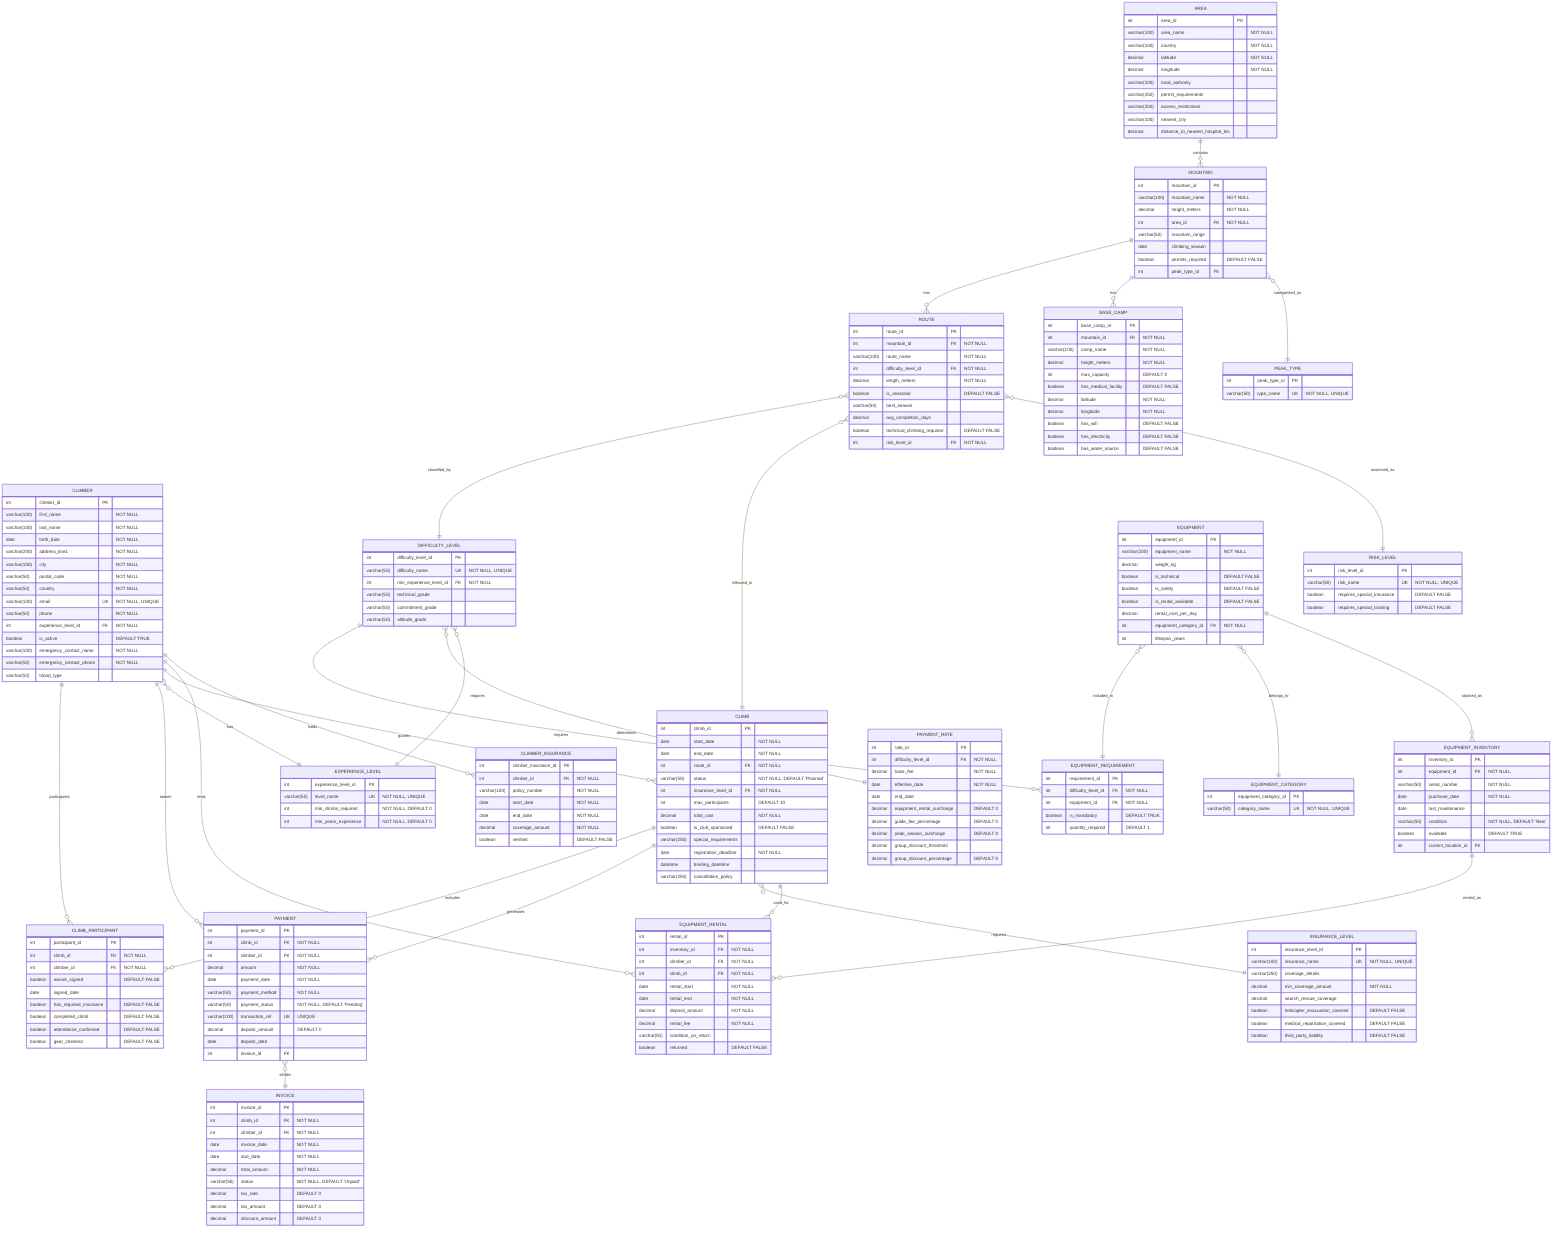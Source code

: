 erDiagram
    CLIMBER {
        int climber_id PK
        varchar(100) first_name "NOT NULL"
        varchar(100) last_name "NOT NULL"
        date birth_date "NOT NULL"
        varchar(200) address_line1 "NOT NULL"
        varchar(100) city "NOT NULL"
        varchar(50) postal_code "NOT NULL"
        varchar(50) country "NOT NULL"
        varchar(100) email UK "NOT NULL, UNIQUE"
        varchar(50) phone "NOT NULL"
        int experience_level_id FK "NOT NULL"
        boolean is_active "DEFAULT TRUE"
        varchar(100) emergency_contact_name "NOT NULL"
        varchar(50) emergency_contact_phone "NOT NULL"
        varchar(50) blood_type
    }

    EXPERIENCE_LEVEL {
        int experience_level_id PK
        varchar(50) level_name UK "NOT NULL, UNIQUE"
        int min_climbs_required "NOT NULL, DEFAULT 0"
        int min_years_experience "NOT NULL, DEFAULT 0"
    }

    MOUNTAIN {
        int mountain_id PK
        varchar(100) mountain_name "NOT NULL"
        decimal height_meters "NOT NULL"
        int area_id FK "NOT NULL"
        varchar(50) mountain_range
        date climbing_season
        boolean permits_required "DEFAULT FALSE"
        int peak_type_id FK
    }

    PEAK_TYPE {
        int peak_type_id PK
        varchar(50) type_name UK "NOT NULL, UNIQUE"
    }

    AREA {
        int area_id PK
        varchar(100) area_name "NOT NULL"
        varchar(100) country "NOT NULL"
        decimal latitude "NOT NULL"
        decimal longitude "NOT NULL"
        varchar(100) local_authority
        varchar(250) permit_requirements
        varchar(250) access_restrictions
        varchar(100) nearest_city
        decimal distance_to_nearest_hospital_km
    }

    ROUTE {
        int route_id PK
        int mountain_id FK "NOT NULL"
        varchar(100) route_name "NOT NULL"
        int difficulty_level_id FK "NOT NULL"
        decimal length_meters "NOT NULL"
        boolean is_seasonal "DEFAULT FALSE"
        varchar(50) best_season
        decimal avg_completion_days
        boolean technical_climbing_required "DEFAULT FALSE"
        int risk_level_id FK "NOT NULL"
    }

    RISK_LEVEL {
        int risk_level_id PK
        varchar(50) risk_name UK "NOT NULL, UNIQUE"
        boolean requires_special_insurance "DEFAULT FALSE"
        boolean requires_special_training "DEFAULT FALSE"
    }

    DIFFICULTY_LEVEL {
        int difficulty_level_id PK
        varchar(50) difficulty_name UK "NOT NULL, UNIQUE"
        int min_experience_level_id FK "NOT NULL"
        varchar(50) technical_grade
        varchar(50) commitment_grade
        varchar(50) altitude_grade
    }

    BASE_CAMP {
        int base_camp_id PK
        int mountain_id FK "NOT NULL"
        varchar(100) camp_name "NOT NULL"
        decimal height_meters "NOT NULL"
        int max_capacity "DEFAULT 0"
        boolean has_medical_facility "DEFAULT FALSE"
        decimal latitude "NOT NULL"
        decimal longitude "NOT NULL"
        boolean has_wifi "DEFAULT FALSE"
        boolean has_electricity "DEFAULT FALSE"
        boolean has_water_source "DEFAULT FALSE"
    }

    EQUIPMENT {
        int equipment_id PK
        varchar(100) equipment_name "NOT NULL"
        decimal weight_kg
        boolean is_technical "DEFAULT FALSE"
        boolean is_safety "DEFAULT FALSE"
        boolean is_rental_available "DEFAULT FALSE"
        decimal rental_cost_per_day
        int equipment_category_id FK "NOT NULL"
        int lifespan_years
    }

    EQUIPMENT_CATEGORY {
        int equipment_category_id PK
        varchar(50) category_name UK "NOT NULL, UNIQUE"
    }

    EQUIPMENT_INVENTORY {
        int inventory_id PK
        int equipment_id FK "NOT NULL"
        varchar(50) serial_number "NOT NULL"
        date purchase_date "NOT NULL"
        date last_maintenance
        varchar(50) condition "NOT NULL, DEFAULT 'New'"
        boolean available "DEFAULT TRUE"
        int current_location_id FK
    }

    EQUIPMENT_REQUIREMENT {
        int requirement_id PK
        int difficulty_level_id FK "NOT NULL"
        int equipment_id FK "NOT NULL"
        boolean is_mandatory "DEFAULT TRUE"
        int quantity_required "DEFAULT 1"
    }

    EQUIPMENT_RENTAL {
        int rental_id PK
        int inventory_id FK "NOT NULL"
        int climber_id FK "NOT NULL"
        int climb_id FK "NOT NULL"
        date rental_start "NOT NULL"
        date rental_end "NOT NULL"
        decimal deposit_amount "NOT NULL"
        decimal rental_fee "NOT NULL"
        varchar(50) condition_on_return
        boolean returned "DEFAULT FALSE"
    }

    INSURANCE_LEVEL {
        int insurance_level_id PK
        varchar(100) insurance_name UK "NOT NULL, UNIQUE"
        varchar(250) coverage_details
        decimal min_coverage_amount "NOT NULL"
        decimal search_rescue_coverage
        boolean helicopter_evacuation_covered "DEFAULT FALSE"
        boolean medical_repatriation_covered "DEFAULT FALSE"
        boolean third_party_liability "DEFAULT FALSE"
    }

    CLIMBER_INSURANCE {
        int climber_insurance_id PK
        int climber_id FK "NOT NULL"
        varchar(100) policy_number "NOT NULL"
        date start_date "NOT NULL"
        date end_date "NOT NULL"
        decimal coverage_amount "NOT NULL"
        boolean verified "DEFAULT FALSE"
    }

    CLIMB {
        int climb_id PK
        date start_date "NOT NULL"
        date end_date "NOT NULL"
        int route_id FK "NOT NULL"
        varchar(50) status "NOT NULL, DEFAULT 'Planned'"
        int insurance_level_id FK "NOT NULL"
        int max_participants "DEFAULT 10"
        decimal total_cost "NOT NULL"
        boolean is_club_sponsored "DEFAULT FALSE"
        varchar(250) special_requirements
        date registration_deadline "NOT NULL"
        datetime briefing_datetime
        varchar(250) cancellation_policy
    }

    CLIMB_PARTICIPANT {
        int participant_id PK
        int climb_id FK "NOT NULL"
        int climber_id FK "NOT NULL"
        boolean waiver_signed "DEFAULT FALSE"
        date signed_date
        boolean has_required_insurance "DEFAULT FALSE"
        boolean completed_climb "DEFAULT FALSE"
        boolean attendance_confirmed "DEFAULT FALSE"
        boolean gear_checked "DEFAULT FALSE"
    }

    PAYMENT {
        int payment_id PK
        int climb_id FK "NOT NULL"
        int climber_id FK "NOT NULL"
        decimal amount "NOT NULL"
        date payment_date "NOT NULL"
        varchar(50) payment_method "NOT NULL"
        varchar(50) payment_status "NOT NULL, DEFAULT 'Pending'"
        varchar(100) transaction_ref UK "UNIQUE"
        decimal deposit_amount "DEFAULT 0"
        date deposit_date
        int invoice_id FK
    }

    INVOICE {
        int invoice_id PK
        int climb_id FK "NOT NULL"
        int climber_id FK "NOT NULL"
        date invoice_date "NOT NULL"
        date due_date "NOT NULL"
        decimal total_amount "NOT NULL"
        varchar(50) status "NOT NULL, DEFAULT 'Unpaid'"
        decimal tax_rate "DEFAULT 0"
        decimal tax_amount "DEFAULT 0"
        decimal discount_amount "DEFAULT 0"
    }

    PAYMENT_RATE {
        int rate_id PK
        int difficulty_level_id FK "NOT NULL"
        decimal base_fee "NOT NULL"
        date effective_date "NOT NULL"
        date end_date
        decimal equipment_rental_surcharge "DEFAULT 0"
        decimal guide_fee_percentage "DEFAULT 0"
        decimal peak_season_surcharge "DEFAULT 0"
        decimal group_discount_threshold
        decimal group_discount_percentage "DEFAULT 0"
    }

    CLIMBER ||--o{ CLIMB_PARTICIPANT : participates
    CLIMB ||--o{ CLIMB_PARTICIPANT : includes
    CLIMB ||--o{ PAYMENT : generates
    CLIMBER ||--o{ PAYMENT : makes
    MOUNTAIN ||--o{ ROUTE : has
    AREA ||--o{ MOUNTAIN : contains
    MOUNTAIN ||--o{ BASE_CAMP : has
    MOUNTAIN }o--|| PEAK_TYPE : categorized_as
    ROUTE }o--|| DIFFICULTY_LEVEL : classified_by
    DIFFICULTY_LEVEL ||--o{ EQUIPMENT_REQUIREMENT : requires
    EQUIPMENT }o--|| EQUIPMENT_REQUIREMENT : included_in
    CLIMB }o--|| INSURANCE_LEVEL : requires
    DIFFICULTY_LEVEL }o--|| PAYMENT_RATE : determines
    ROUTE }o--|| CLIMB : followed_in
    ROUTE }o--|| RISK_LEVEL : assessed_as
    CLIMBER }o--|| EXPERIENCE_LEVEL : has
    DIFFICULTY_LEVEL }o--|| EXPERIENCE_LEVEL : requires
    CLIMBER ||--o{ CLIMB : guides
    EQUIPMENT }o--|| EQUIPMENT_CATEGORY : belongs_to
    EQUIPMENT ||--o{ EQUIPMENT_INVENTORY : stocked_as
    EQUIPMENT_INVENTORY ||--o{ EQUIPMENT_RENTAL : rented_as
    CLIMBER ||--o{ EQUIPMENT_RENTAL : rents
    CLIMB ||--o{ EQUIPMENT_RENTAL : used_for
    CLIMBER ||--o{ CLIMBER_INSURANCE : holds
    PAYMENT }o--|| INVOICE : settles